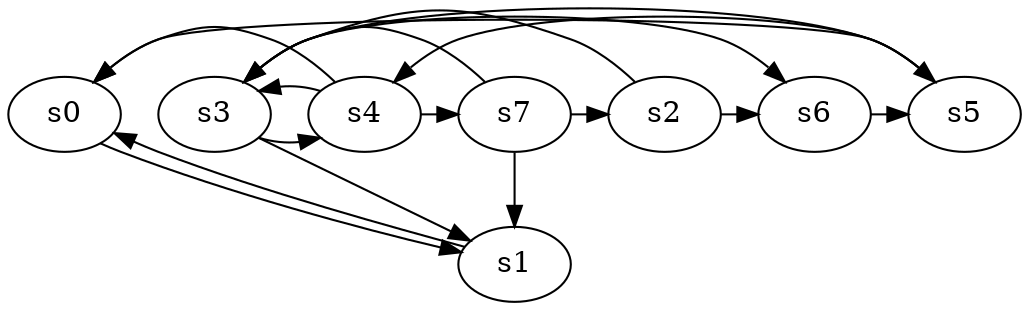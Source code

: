 digraph game_0619_complex_8 {
    s0 [name="s0", player=1];
    s1 [name="s1", player=0, target=1];
    s2 [name="s2", player=0, target=1];
    s3 [name="s3", player=0];
    s4 [name="s4", player=1];
    s5 [name="s5", player=1];
    s6 [name="s6", player=0, target=1];
    s7 [name="s7", player=0, target=1];

    s0 -> s1 [constraint="time == 2 || time == 9"];
    s1 -> s0 [constraint="!(time % 6 == 0)"];
    s2 -> s3 [constraint="time % 5 == 2 || time % 5 == 0"];
    s2 -> s6 [constraint="time % 4 == 2 && time % 4 == 0"];
    s3 -> s1 [constraint="time % 3 == 0"];
    s3 -> s4 [constraint="time % 4 == 1 || time % 3 == 2"];
    s3 -> s5 [constraint="time % 7 == 6"];
    s3 -> s6 [constraint="time == 2 || time == 4 || time == 11"];
    s4 -> s0 [constraint="time % 3 == 1 || time % 3 == 2"];
    s4 -> s3 [constraint="time % 5 == 4"];
    s4 -> s7 [constraint="time % 4 == 2 || time % 2 == 0"];
    s5 -> s0 [constraint="!(time % 3 == 2)"];
    s5 -> s4 [constraint="time % 3 == 1 && time % 5 == 4"];
    s6 -> s5 [constraint="!(time % 4 == 0)"];
    s7 -> s1;
    s7 -> s2 [constraint="time % 4 == 2"];
    s7 -> s3 [constraint="!(time % 4 == 0)"];
}
